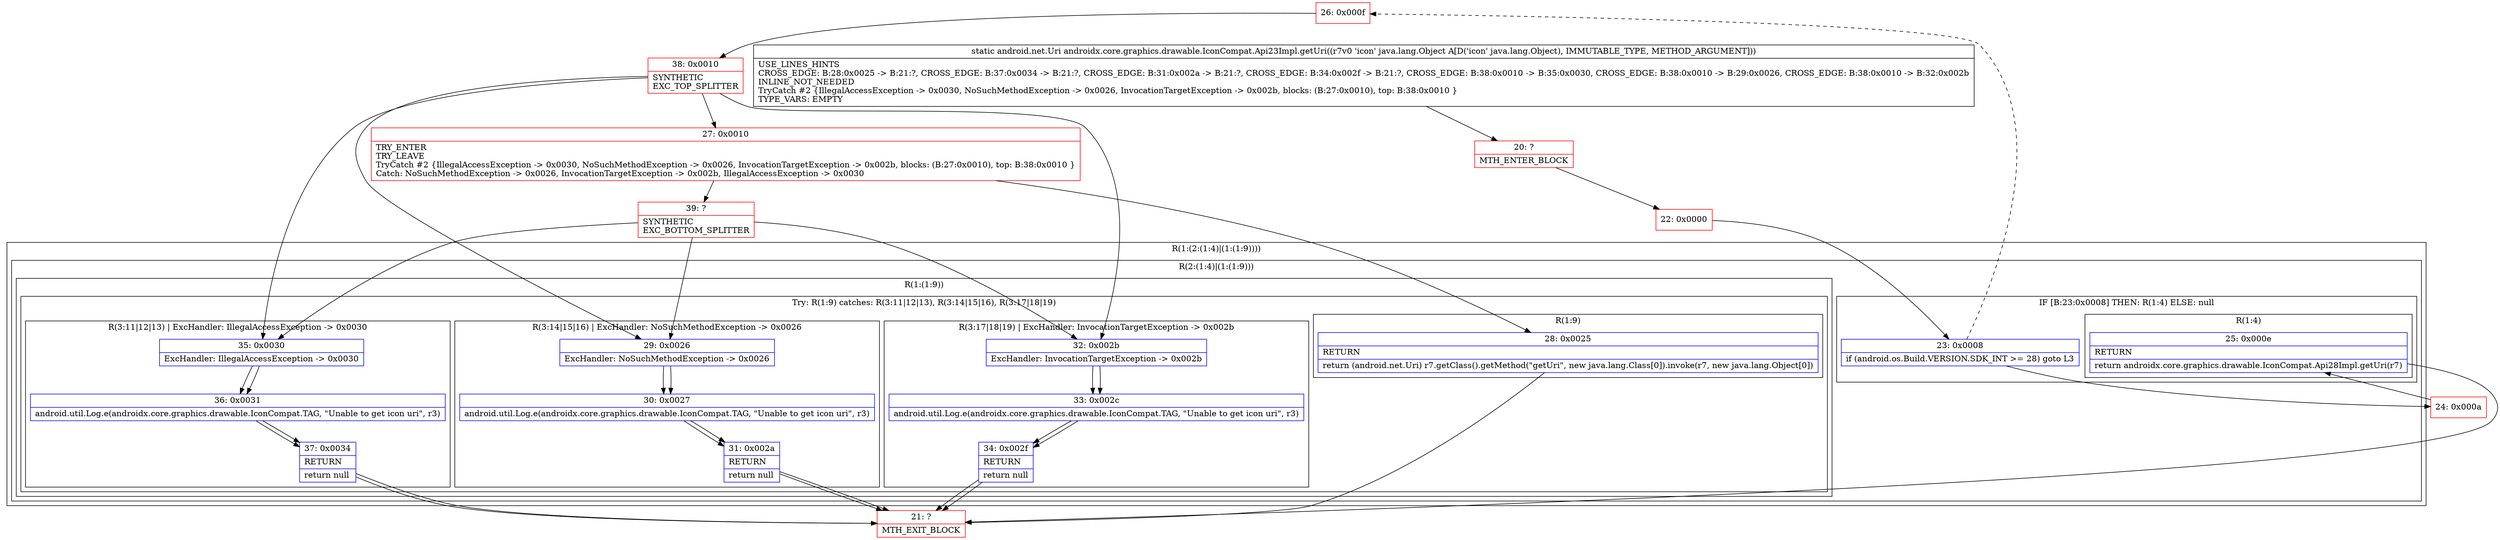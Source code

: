 digraph "CFG forandroidx.core.graphics.drawable.IconCompat.Api23Impl.getUri(Ljava\/lang\/Object;)Landroid\/net\/Uri;" {
subgraph cluster_Region_457458251 {
label = "R(1:(2:(1:4)|(1:(1:9))))";
node [shape=record,color=blue];
subgraph cluster_Region_2036206557 {
label = "R(2:(1:4)|(1:(1:9)))";
node [shape=record,color=blue];
subgraph cluster_IfRegion_738727166 {
label = "IF [B:23:0x0008] THEN: R(1:4) ELSE: null";
node [shape=record,color=blue];
Node_23 [shape=record,label="{23\:\ 0x0008|if (android.os.Build.VERSION.SDK_INT \>= 28) goto L3\l}"];
subgraph cluster_Region_344867305 {
label = "R(1:4)";
node [shape=record,color=blue];
Node_25 [shape=record,label="{25\:\ 0x000e|RETURN\l|return androidx.core.graphics.drawable.IconCompat.Api28Impl.getUri(r7)\l}"];
}
}
subgraph cluster_Region_769724201 {
label = "R(1:(1:9))";
node [shape=record,color=blue];
subgraph cluster_TryCatchRegion_619243947 {
label = "Try: R(1:9) catches: R(3:11|12|13), R(3:14|15|16), R(3:17|18|19)";
node [shape=record,color=blue];
subgraph cluster_Region_1210820140 {
label = "R(1:9)";
node [shape=record,color=blue];
Node_28 [shape=record,label="{28\:\ 0x0025|RETURN\l|return (android.net.Uri) r7.getClass().getMethod(\"getUri\", new java.lang.Class[0]).invoke(r7, new java.lang.Object[0])\l}"];
}
subgraph cluster_Region_785131465 {
label = "R(3:11|12|13) | ExcHandler: IllegalAccessException \-\> 0x0030\l";
node [shape=record,color=blue];
Node_35 [shape=record,label="{35\:\ 0x0030|ExcHandler: IllegalAccessException \-\> 0x0030\l}"];
Node_36 [shape=record,label="{36\:\ 0x0031|android.util.Log.e(androidx.core.graphics.drawable.IconCompat.TAG, \"Unable to get icon uri\", r3)\l}"];
Node_37 [shape=record,label="{37\:\ 0x0034|RETURN\l|return null\l}"];
}
subgraph cluster_Region_192019838 {
label = "R(3:14|15|16) | ExcHandler: NoSuchMethodException \-\> 0x0026\l";
node [shape=record,color=blue];
Node_29 [shape=record,label="{29\:\ 0x0026|ExcHandler: NoSuchMethodException \-\> 0x0026\l}"];
Node_30 [shape=record,label="{30\:\ 0x0027|android.util.Log.e(androidx.core.graphics.drawable.IconCompat.TAG, \"Unable to get icon uri\", r3)\l}"];
Node_31 [shape=record,label="{31\:\ 0x002a|RETURN\l|return null\l}"];
}
subgraph cluster_Region_1756882954 {
label = "R(3:17|18|19) | ExcHandler: InvocationTargetException \-\> 0x002b\l";
node [shape=record,color=blue];
Node_32 [shape=record,label="{32\:\ 0x002b|ExcHandler: InvocationTargetException \-\> 0x002b\l}"];
Node_33 [shape=record,label="{33\:\ 0x002c|android.util.Log.e(androidx.core.graphics.drawable.IconCompat.TAG, \"Unable to get icon uri\", r3)\l}"];
Node_34 [shape=record,label="{34\:\ 0x002f|RETURN\l|return null\l}"];
}
}
}
}
}
subgraph cluster_Region_785131465 {
label = "R(3:11|12|13) | ExcHandler: IllegalAccessException \-\> 0x0030\l";
node [shape=record,color=blue];
Node_35 [shape=record,label="{35\:\ 0x0030|ExcHandler: IllegalAccessException \-\> 0x0030\l}"];
Node_36 [shape=record,label="{36\:\ 0x0031|android.util.Log.e(androidx.core.graphics.drawable.IconCompat.TAG, \"Unable to get icon uri\", r3)\l}"];
Node_37 [shape=record,label="{37\:\ 0x0034|RETURN\l|return null\l}"];
}
subgraph cluster_Region_1756882954 {
label = "R(3:17|18|19) | ExcHandler: InvocationTargetException \-\> 0x002b\l";
node [shape=record,color=blue];
Node_32 [shape=record,label="{32\:\ 0x002b|ExcHandler: InvocationTargetException \-\> 0x002b\l}"];
Node_33 [shape=record,label="{33\:\ 0x002c|android.util.Log.e(androidx.core.graphics.drawable.IconCompat.TAG, \"Unable to get icon uri\", r3)\l}"];
Node_34 [shape=record,label="{34\:\ 0x002f|RETURN\l|return null\l}"];
}
subgraph cluster_Region_192019838 {
label = "R(3:14|15|16) | ExcHandler: NoSuchMethodException \-\> 0x0026\l";
node [shape=record,color=blue];
Node_29 [shape=record,label="{29\:\ 0x0026|ExcHandler: NoSuchMethodException \-\> 0x0026\l}"];
Node_30 [shape=record,label="{30\:\ 0x0027|android.util.Log.e(androidx.core.graphics.drawable.IconCompat.TAG, \"Unable to get icon uri\", r3)\l}"];
Node_31 [shape=record,label="{31\:\ 0x002a|RETURN\l|return null\l}"];
}
Node_20 [shape=record,color=red,label="{20\:\ ?|MTH_ENTER_BLOCK\l}"];
Node_22 [shape=record,color=red,label="{22\:\ 0x0000}"];
Node_24 [shape=record,color=red,label="{24\:\ 0x000a}"];
Node_21 [shape=record,color=red,label="{21\:\ ?|MTH_EXIT_BLOCK\l}"];
Node_26 [shape=record,color=red,label="{26\:\ 0x000f}"];
Node_38 [shape=record,color=red,label="{38\:\ 0x0010|SYNTHETIC\lEXC_TOP_SPLITTER\l}"];
Node_27 [shape=record,color=red,label="{27\:\ 0x0010|TRY_ENTER\lTRY_LEAVE\lTryCatch #2 \{IllegalAccessException \-\> 0x0030, NoSuchMethodException \-\> 0x0026, InvocationTargetException \-\> 0x002b, blocks: (B:27:0x0010), top: B:38:0x0010 \}\lCatch: NoSuchMethodException \-\> 0x0026, InvocationTargetException \-\> 0x002b, IllegalAccessException \-\> 0x0030\l}"];
Node_39 [shape=record,color=red,label="{39\:\ ?|SYNTHETIC\lEXC_BOTTOM_SPLITTER\l}"];
MethodNode[shape=record,label="{static android.net.Uri androidx.core.graphics.drawable.IconCompat.Api23Impl.getUri((r7v0 'icon' java.lang.Object A[D('icon' java.lang.Object), IMMUTABLE_TYPE, METHOD_ARGUMENT]))  | USE_LINES_HINTS\lCROSS_EDGE: B:28:0x0025 \-\> B:21:?, CROSS_EDGE: B:37:0x0034 \-\> B:21:?, CROSS_EDGE: B:31:0x002a \-\> B:21:?, CROSS_EDGE: B:34:0x002f \-\> B:21:?, CROSS_EDGE: B:38:0x0010 \-\> B:35:0x0030, CROSS_EDGE: B:38:0x0010 \-\> B:29:0x0026, CROSS_EDGE: B:38:0x0010 \-\> B:32:0x002b\lINLINE_NOT_NEEDED\lTryCatch #2 \{IllegalAccessException \-\> 0x0030, NoSuchMethodException \-\> 0x0026, InvocationTargetException \-\> 0x002b, blocks: (B:27:0x0010), top: B:38:0x0010 \}\lTYPE_VARS: EMPTY\l}"];
MethodNode -> Node_20;Node_23 -> Node_24;
Node_23 -> Node_26[style=dashed];
Node_25 -> Node_21;
Node_28 -> Node_21;
Node_35 -> Node_36;
Node_36 -> Node_37;
Node_37 -> Node_21;
Node_29 -> Node_30;
Node_30 -> Node_31;
Node_31 -> Node_21;
Node_32 -> Node_33;
Node_33 -> Node_34;
Node_34 -> Node_21;
Node_35 -> Node_36;
Node_36 -> Node_37;
Node_37 -> Node_21;
Node_32 -> Node_33;
Node_33 -> Node_34;
Node_34 -> Node_21;
Node_29 -> Node_30;
Node_30 -> Node_31;
Node_31 -> Node_21;
Node_20 -> Node_22;
Node_22 -> Node_23;
Node_24 -> Node_25;
Node_26 -> Node_38;
Node_38 -> Node_27;
Node_38 -> Node_35;
Node_38 -> Node_29;
Node_38 -> Node_32;
Node_27 -> Node_28;
Node_27 -> Node_39;
Node_39 -> Node_35;
Node_39 -> Node_29;
Node_39 -> Node_32;
}

